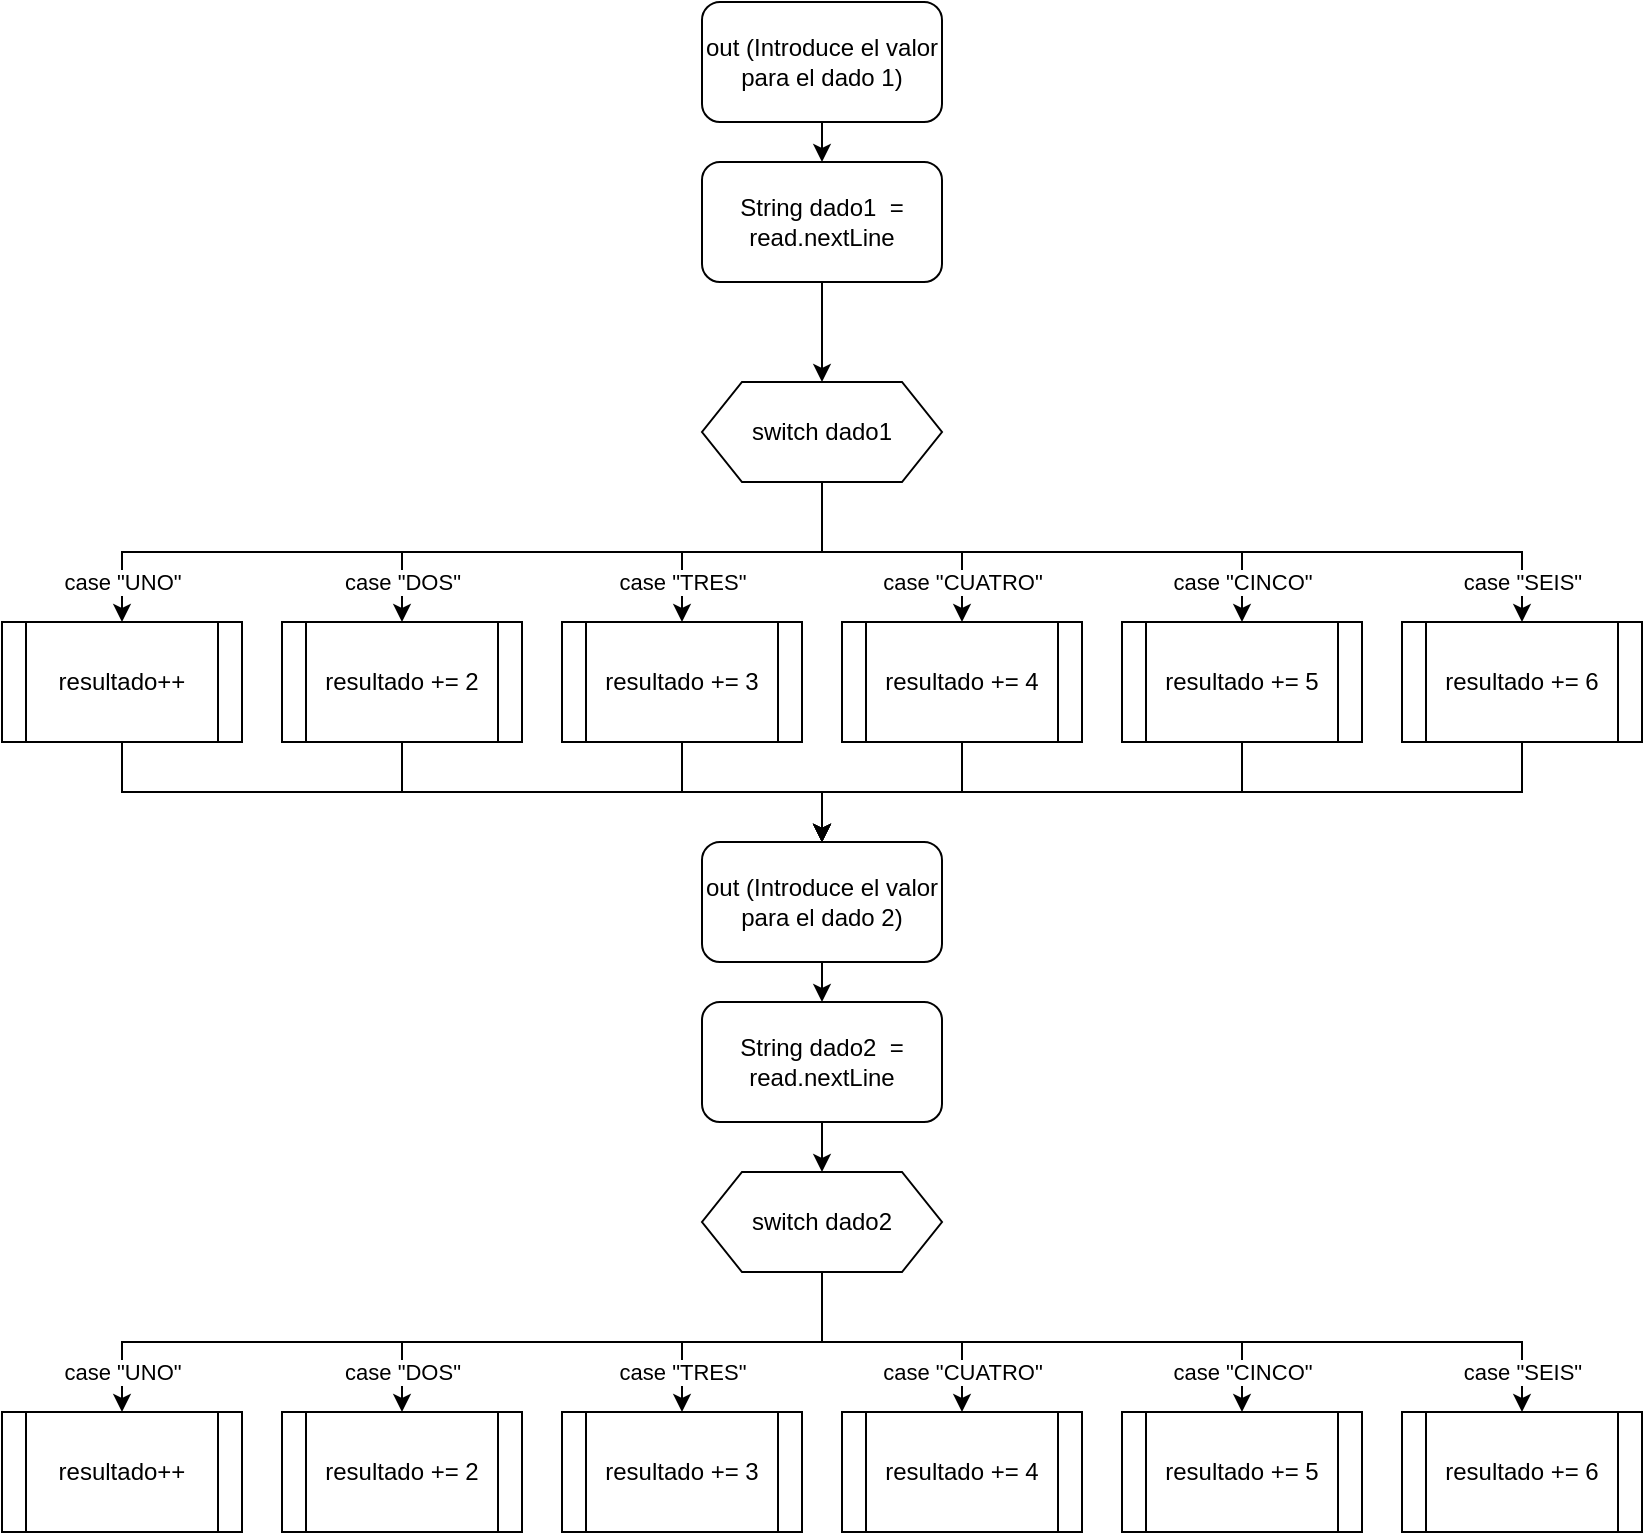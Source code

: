 <mxfile version="20.4.0" type="github">
  <diagram id="C5RBs43oDa-KdzZeNtuy" name="Page-1">
    <mxGraphModel dx="868" dy="460" grid="1" gridSize="10" guides="1" tooltips="1" connect="1" arrows="0" fold="1" page="1" pageScale="1" pageWidth="827" pageHeight="1169" math="0" shadow="0">
      <root>
        <mxCell id="WIyWlLk6GJQsqaUBKTNV-0" />
        <mxCell id="WIyWlLk6GJQsqaUBKTNV-1" parent="WIyWlLk6GJQsqaUBKTNV-0" />
        <mxCell id="MPABOSV00BWpkClz_oib-4" style="edgeStyle=orthogonalEdgeStyle;rounded=0;orthogonalLoop=1;jettySize=auto;html=1;exitX=0.5;exitY=1;exitDx=0;exitDy=0;entryX=0.5;entryY=0;entryDx=0;entryDy=0;" edge="1" parent="WIyWlLk6GJQsqaUBKTNV-1" source="MPABOSV00BWpkClz_oib-0" target="MPABOSV00BWpkClz_oib-3">
          <mxGeometry relative="1" as="geometry" />
        </mxCell>
        <mxCell id="MPABOSV00BWpkClz_oib-0" value="out (Introduce el valor para el dado 1)" style="rounded=1;whiteSpace=wrap;html=1;" vertex="1" parent="WIyWlLk6GJQsqaUBKTNV-1">
          <mxGeometry x="354" width="120" height="60" as="geometry" />
        </mxCell>
        <mxCell id="MPABOSV00BWpkClz_oib-6" style="edgeStyle=orthogonalEdgeStyle;rounded=0;orthogonalLoop=1;jettySize=auto;html=1;exitX=0.5;exitY=1;exitDx=0;exitDy=0;entryX=0.5;entryY=0;entryDx=0;entryDy=0;" edge="1" parent="WIyWlLk6GJQsqaUBKTNV-1" source="MPABOSV00BWpkClz_oib-3" target="MPABOSV00BWpkClz_oib-5">
          <mxGeometry relative="1" as="geometry" />
        </mxCell>
        <mxCell id="MPABOSV00BWpkClz_oib-3" value="String dado1&amp;nbsp; = read.nextLine" style="rounded=1;whiteSpace=wrap;html=1;" vertex="1" parent="WIyWlLk6GJQsqaUBKTNV-1">
          <mxGeometry x="354" y="80" width="120" height="60" as="geometry" />
        </mxCell>
        <mxCell id="MPABOSV00BWpkClz_oib-14" style="edgeStyle=orthogonalEdgeStyle;rounded=0;orthogonalLoop=1;jettySize=auto;html=1;exitX=0.5;exitY=1;exitDx=0;exitDy=0;entryX=0.5;entryY=0;entryDx=0;entryDy=0;" edge="1" parent="WIyWlLk6GJQsqaUBKTNV-1" source="MPABOSV00BWpkClz_oib-5" target="MPABOSV00BWpkClz_oib-10">
          <mxGeometry relative="1" as="geometry" />
        </mxCell>
        <mxCell id="MPABOSV00BWpkClz_oib-15" style="edgeStyle=orthogonalEdgeStyle;rounded=0;orthogonalLoop=1;jettySize=auto;html=1;exitX=0.5;exitY=1;exitDx=0;exitDy=0;entryX=0.5;entryY=0;entryDx=0;entryDy=0;" edge="1" parent="WIyWlLk6GJQsqaUBKTNV-1" source="MPABOSV00BWpkClz_oib-5" target="MPABOSV00BWpkClz_oib-9">
          <mxGeometry relative="1" as="geometry" />
        </mxCell>
        <mxCell id="MPABOSV00BWpkClz_oib-27" value="case &quot;DOS&quot;" style="edgeLabel;html=1;align=center;verticalAlign=middle;resizable=0;points=[];" vertex="1" connectable="0" parent="MPABOSV00BWpkClz_oib-15">
          <mxGeometry x="0.841" relative="1" as="geometry">
            <mxPoint y="2" as="offset" />
          </mxGeometry>
        </mxCell>
        <mxCell id="MPABOSV00BWpkClz_oib-16" style="edgeStyle=orthogonalEdgeStyle;rounded=0;orthogonalLoop=1;jettySize=auto;html=1;exitX=0.5;exitY=1;exitDx=0;exitDy=0;entryX=0.5;entryY=0;entryDx=0;entryDy=0;" edge="1" parent="WIyWlLk6GJQsqaUBKTNV-1" source="MPABOSV00BWpkClz_oib-5" target="MPABOSV00BWpkClz_oib-8">
          <mxGeometry relative="1" as="geometry" />
        </mxCell>
        <mxCell id="MPABOSV00BWpkClz_oib-17" style="edgeStyle=orthogonalEdgeStyle;rounded=0;orthogonalLoop=1;jettySize=auto;html=1;exitX=0.5;exitY=1;exitDx=0;exitDy=0;entryX=0.5;entryY=0;entryDx=0;entryDy=0;" edge="1" parent="WIyWlLk6GJQsqaUBKTNV-1" source="MPABOSV00BWpkClz_oib-5" target="MPABOSV00BWpkClz_oib-11">
          <mxGeometry relative="1" as="geometry" />
        </mxCell>
        <mxCell id="MPABOSV00BWpkClz_oib-18" style="edgeStyle=orthogonalEdgeStyle;rounded=0;orthogonalLoop=1;jettySize=auto;html=1;exitX=0.5;exitY=1;exitDx=0;exitDy=0;entryX=0.5;entryY=0;entryDx=0;entryDy=0;" edge="1" parent="WIyWlLk6GJQsqaUBKTNV-1" source="MPABOSV00BWpkClz_oib-5" target="MPABOSV00BWpkClz_oib-12">
          <mxGeometry relative="1" as="geometry" />
        </mxCell>
        <mxCell id="MPABOSV00BWpkClz_oib-19" style="edgeStyle=orthogonalEdgeStyle;rounded=0;orthogonalLoop=1;jettySize=auto;html=1;exitX=0.5;exitY=1;exitDx=0;exitDy=0;entryX=0.5;entryY=0;entryDx=0;entryDy=0;" edge="1" parent="WIyWlLk6GJQsqaUBKTNV-1" source="MPABOSV00BWpkClz_oib-5" target="MPABOSV00BWpkClz_oib-13">
          <mxGeometry relative="1" as="geometry" />
        </mxCell>
        <mxCell id="MPABOSV00BWpkClz_oib-28" value="case &quot;SEIS&quot;" style="edgeLabel;html=1;align=center;verticalAlign=middle;resizable=0;points=[];" vertex="1" connectable="0" parent="MPABOSV00BWpkClz_oib-19">
          <mxGeometry x="0.88" y="-1" relative="1" as="geometry">
            <mxPoint x="1" y="5" as="offset" />
          </mxGeometry>
        </mxCell>
        <mxCell id="MPABOSV00BWpkClz_oib-5" value="switch dado1" style="shape=hexagon;perimeter=hexagonPerimeter2;whiteSpace=wrap;html=1;fixedSize=1;" vertex="1" parent="WIyWlLk6GJQsqaUBKTNV-1">
          <mxGeometry x="354" y="190" width="120" height="50" as="geometry" />
        </mxCell>
        <mxCell id="MPABOSV00BWpkClz_oib-39" style="edgeStyle=orthogonalEdgeStyle;rounded=0;orthogonalLoop=1;jettySize=auto;html=1;exitX=0.5;exitY=1;exitDx=0;exitDy=0;entryX=0.5;entryY=0;entryDx=0;entryDy=0;" edge="1" parent="WIyWlLk6GJQsqaUBKTNV-1" source="MPABOSV00BWpkClz_oib-8" target="MPABOSV00BWpkClz_oib-33">
          <mxGeometry relative="1" as="geometry" />
        </mxCell>
        <mxCell id="MPABOSV00BWpkClz_oib-8" value="resultado++" style="shape=process;whiteSpace=wrap;html=1;backgroundOutline=1;" vertex="1" parent="WIyWlLk6GJQsqaUBKTNV-1">
          <mxGeometry x="4" y="310" width="120" height="60" as="geometry" />
        </mxCell>
        <mxCell id="MPABOSV00BWpkClz_oib-38" style="edgeStyle=orthogonalEdgeStyle;rounded=0;orthogonalLoop=1;jettySize=auto;html=1;exitX=0.5;exitY=1;exitDx=0;exitDy=0;entryX=0.5;entryY=0;entryDx=0;entryDy=0;" edge="1" parent="WIyWlLk6GJQsqaUBKTNV-1" source="MPABOSV00BWpkClz_oib-9" target="MPABOSV00BWpkClz_oib-33">
          <mxGeometry relative="1" as="geometry" />
        </mxCell>
        <mxCell id="MPABOSV00BWpkClz_oib-9" value="resultado += 2" style="shape=process;whiteSpace=wrap;html=1;backgroundOutline=1;" vertex="1" parent="WIyWlLk6GJQsqaUBKTNV-1">
          <mxGeometry x="144" y="310" width="120" height="60" as="geometry" />
        </mxCell>
        <mxCell id="MPABOSV00BWpkClz_oib-35" style="edgeStyle=orthogonalEdgeStyle;rounded=0;orthogonalLoop=1;jettySize=auto;html=1;exitX=0.5;exitY=1;exitDx=0;exitDy=0;entryX=0.5;entryY=0;entryDx=0;entryDy=0;" edge="1" parent="WIyWlLk6GJQsqaUBKTNV-1" source="MPABOSV00BWpkClz_oib-10" target="MPABOSV00BWpkClz_oib-33">
          <mxGeometry relative="1" as="geometry" />
        </mxCell>
        <mxCell id="MPABOSV00BWpkClz_oib-10" value="resultado += 3" style="shape=process;whiteSpace=wrap;html=1;backgroundOutline=1;" vertex="1" parent="WIyWlLk6GJQsqaUBKTNV-1">
          <mxGeometry x="284" y="310" width="120" height="60" as="geometry" />
        </mxCell>
        <mxCell id="MPABOSV00BWpkClz_oib-34" style="edgeStyle=orthogonalEdgeStyle;rounded=0;orthogonalLoop=1;jettySize=auto;html=1;exitX=0.5;exitY=1;exitDx=0;exitDy=0;entryX=0.5;entryY=0;entryDx=0;entryDy=0;" edge="1" parent="WIyWlLk6GJQsqaUBKTNV-1" source="MPABOSV00BWpkClz_oib-11" target="MPABOSV00BWpkClz_oib-33">
          <mxGeometry relative="1" as="geometry" />
        </mxCell>
        <mxCell id="MPABOSV00BWpkClz_oib-11" value="resultado += 4" style="shape=process;whiteSpace=wrap;html=1;backgroundOutline=1;" vertex="1" parent="WIyWlLk6GJQsqaUBKTNV-1">
          <mxGeometry x="424" y="310" width="120" height="60" as="geometry" />
        </mxCell>
        <mxCell id="MPABOSV00BWpkClz_oib-36" style="edgeStyle=orthogonalEdgeStyle;rounded=0;orthogonalLoop=1;jettySize=auto;html=1;exitX=0.5;exitY=1;exitDx=0;exitDy=0;entryX=0.5;entryY=0;entryDx=0;entryDy=0;" edge="1" parent="WIyWlLk6GJQsqaUBKTNV-1" source="MPABOSV00BWpkClz_oib-12" target="MPABOSV00BWpkClz_oib-33">
          <mxGeometry relative="1" as="geometry" />
        </mxCell>
        <mxCell id="MPABOSV00BWpkClz_oib-12" value="resultado += 5" style="shape=process;whiteSpace=wrap;html=1;backgroundOutline=1;" vertex="1" parent="WIyWlLk6GJQsqaUBKTNV-1">
          <mxGeometry x="564" y="310" width="120" height="60" as="geometry" />
        </mxCell>
        <mxCell id="MPABOSV00BWpkClz_oib-37" style="edgeStyle=orthogonalEdgeStyle;rounded=0;orthogonalLoop=1;jettySize=auto;html=1;exitX=0.5;exitY=1;exitDx=0;exitDy=0;entryX=0.5;entryY=0;entryDx=0;entryDy=0;" edge="1" parent="WIyWlLk6GJQsqaUBKTNV-1" source="MPABOSV00BWpkClz_oib-13" target="MPABOSV00BWpkClz_oib-33">
          <mxGeometry relative="1" as="geometry" />
        </mxCell>
        <mxCell id="MPABOSV00BWpkClz_oib-13" value="resultado += 6" style="shape=process;whiteSpace=wrap;html=1;backgroundOutline=1;" vertex="1" parent="WIyWlLk6GJQsqaUBKTNV-1">
          <mxGeometry x="704" y="310" width="120" height="60" as="geometry" />
        </mxCell>
        <mxCell id="MPABOSV00BWpkClz_oib-29" value="case &quot;CINCO&quot;" style="edgeLabel;html=1;align=center;verticalAlign=middle;resizable=0;points=[];" vertex="1" connectable="0" parent="WIyWlLk6GJQsqaUBKTNV-1">
          <mxGeometry x="624.0" y="290.002" as="geometry" />
        </mxCell>
        <mxCell id="MPABOSV00BWpkClz_oib-30" value="case &quot;CUATRO&quot;" style="edgeLabel;html=1;align=center;verticalAlign=middle;resizable=0;points=[];" vertex="1" connectable="0" parent="WIyWlLk6GJQsqaUBKTNV-1">
          <mxGeometry x="484.0" y="290.002" as="geometry" />
        </mxCell>
        <mxCell id="MPABOSV00BWpkClz_oib-31" value="case &quot;TRES&quot;" style="edgeLabel;html=1;align=center;verticalAlign=middle;resizable=0;points=[];" vertex="1" connectable="0" parent="WIyWlLk6GJQsqaUBKTNV-1">
          <mxGeometry x="344.0" y="290.002" as="geometry" />
        </mxCell>
        <mxCell id="MPABOSV00BWpkClz_oib-32" value="case &quot;UNO&quot;" style="edgeLabel;html=1;align=center;verticalAlign=middle;resizable=0;points=[];" vertex="1" connectable="0" parent="WIyWlLk6GJQsqaUBKTNV-1">
          <mxGeometry x="64.0" y="290.002" as="geometry" />
        </mxCell>
        <mxCell id="MPABOSV00BWpkClz_oib-41" style="edgeStyle=orthogonalEdgeStyle;rounded=0;orthogonalLoop=1;jettySize=auto;html=1;exitX=0.5;exitY=1;exitDx=0;exitDy=0;entryX=0.5;entryY=0;entryDx=0;entryDy=0;" edge="1" parent="WIyWlLk6GJQsqaUBKTNV-1" source="MPABOSV00BWpkClz_oib-33" target="MPABOSV00BWpkClz_oib-40">
          <mxGeometry relative="1" as="geometry" />
        </mxCell>
        <mxCell id="MPABOSV00BWpkClz_oib-33" value="out (Introduce el valor para el dado 2)" style="rounded=1;whiteSpace=wrap;html=1;" vertex="1" parent="WIyWlLk6GJQsqaUBKTNV-1">
          <mxGeometry x="354" y="420" width="120" height="60" as="geometry" />
        </mxCell>
        <mxCell id="MPABOSV00BWpkClz_oib-62" style="edgeStyle=orthogonalEdgeStyle;rounded=0;orthogonalLoop=1;jettySize=auto;html=1;exitX=0.5;exitY=1;exitDx=0;exitDy=0;entryX=0.5;entryY=0;entryDx=0;entryDy=0;" edge="1" parent="WIyWlLk6GJQsqaUBKTNV-1" source="MPABOSV00BWpkClz_oib-40" target="MPABOSV00BWpkClz_oib-50">
          <mxGeometry relative="1" as="geometry" />
        </mxCell>
        <mxCell id="MPABOSV00BWpkClz_oib-40" value="String dado2&amp;nbsp; = read.nextLine" style="rounded=1;whiteSpace=wrap;html=1;" vertex="1" parent="WIyWlLk6GJQsqaUBKTNV-1">
          <mxGeometry x="354" y="500" width="120" height="60" as="geometry" />
        </mxCell>
        <mxCell id="MPABOSV00BWpkClz_oib-42" style="edgeStyle=orthogonalEdgeStyle;rounded=0;orthogonalLoop=1;jettySize=auto;html=1;exitX=0.5;exitY=1;exitDx=0;exitDy=0;entryX=0.5;entryY=0;entryDx=0;entryDy=0;" edge="1" parent="WIyWlLk6GJQsqaUBKTNV-1" source="MPABOSV00BWpkClz_oib-50" target="MPABOSV00BWpkClz_oib-53">
          <mxGeometry relative="1" as="geometry" />
        </mxCell>
        <mxCell id="MPABOSV00BWpkClz_oib-43" style="edgeStyle=orthogonalEdgeStyle;rounded=0;orthogonalLoop=1;jettySize=auto;html=1;exitX=0.5;exitY=1;exitDx=0;exitDy=0;entryX=0.5;entryY=0;entryDx=0;entryDy=0;" edge="1" parent="WIyWlLk6GJQsqaUBKTNV-1" source="MPABOSV00BWpkClz_oib-50" target="MPABOSV00BWpkClz_oib-52">
          <mxGeometry relative="1" as="geometry" />
        </mxCell>
        <mxCell id="MPABOSV00BWpkClz_oib-44" value="case &quot;DOS&quot;" style="edgeLabel;html=1;align=center;verticalAlign=middle;resizable=0;points=[];" vertex="1" connectable="0" parent="MPABOSV00BWpkClz_oib-43">
          <mxGeometry x="0.841" relative="1" as="geometry">
            <mxPoint y="2" as="offset" />
          </mxGeometry>
        </mxCell>
        <mxCell id="MPABOSV00BWpkClz_oib-45" style="edgeStyle=orthogonalEdgeStyle;rounded=0;orthogonalLoop=1;jettySize=auto;html=1;exitX=0.5;exitY=1;exitDx=0;exitDy=0;entryX=0.5;entryY=0;entryDx=0;entryDy=0;" edge="1" parent="WIyWlLk6GJQsqaUBKTNV-1" source="MPABOSV00BWpkClz_oib-50" target="MPABOSV00BWpkClz_oib-51">
          <mxGeometry relative="1" as="geometry" />
        </mxCell>
        <mxCell id="MPABOSV00BWpkClz_oib-46" style="edgeStyle=orthogonalEdgeStyle;rounded=0;orthogonalLoop=1;jettySize=auto;html=1;exitX=0.5;exitY=1;exitDx=0;exitDy=0;entryX=0.5;entryY=0;entryDx=0;entryDy=0;" edge="1" parent="WIyWlLk6GJQsqaUBKTNV-1" source="MPABOSV00BWpkClz_oib-50" target="MPABOSV00BWpkClz_oib-54">
          <mxGeometry relative="1" as="geometry" />
        </mxCell>
        <mxCell id="MPABOSV00BWpkClz_oib-47" style="edgeStyle=orthogonalEdgeStyle;rounded=0;orthogonalLoop=1;jettySize=auto;html=1;exitX=0.5;exitY=1;exitDx=0;exitDy=0;entryX=0.5;entryY=0;entryDx=0;entryDy=0;" edge="1" parent="WIyWlLk6GJQsqaUBKTNV-1" source="MPABOSV00BWpkClz_oib-50" target="MPABOSV00BWpkClz_oib-55">
          <mxGeometry relative="1" as="geometry" />
        </mxCell>
        <mxCell id="MPABOSV00BWpkClz_oib-48" style="edgeStyle=orthogonalEdgeStyle;rounded=0;orthogonalLoop=1;jettySize=auto;html=1;exitX=0.5;exitY=1;exitDx=0;exitDy=0;entryX=0.5;entryY=0;entryDx=0;entryDy=0;" edge="1" parent="WIyWlLk6GJQsqaUBKTNV-1" source="MPABOSV00BWpkClz_oib-50" target="MPABOSV00BWpkClz_oib-56">
          <mxGeometry relative="1" as="geometry" />
        </mxCell>
        <mxCell id="MPABOSV00BWpkClz_oib-49" value="case &quot;SEIS&quot;" style="edgeLabel;html=1;align=center;verticalAlign=middle;resizable=0;points=[];" vertex="1" connectable="0" parent="MPABOSV00BWpkClz_oib-48">
          <mxGeometry x="0.88" y="-1" relative="1" as="geometry">
            <mxPoint x="1" y="5" as="offset" />
          </mxGeometry>
        </mxCell>
        <mxCell id="MPABOSV00BWpkClz_oib-50" value="switch dado2" style="shape=hexagon;perimeter=hexagonPerimeter2;whiteSpace=wrap;html=1;fixedSize=1;" vertex="1" parent="WIyWlLk6GJQsqaUBKTNV-1">
          <mxGeometry x="354" y="585" width="120" height="50" as="geometry" />
        </mxCell>
        <mxCell id="MPABOSV00BWpkClz_oib-51" value="resultado++" style="shape=process;whiteSpace=wrap;html=1;backgroundOutline=1;" vertex="1" parent="WIyWlLk6GJQsqaUBKTNV-1">
          <mxGeometry x="4" y="705" width="120" height="60" as="geometry" />
        </mxCell>
        <mxCell id="MPABOSV00BWpkClz_oib-52" value="resultado += 2" style="shape=process;whiteSpace=wrap;html=1;backgroundOutline=1;" vertex="1" parent="WIyWlLk6GJQsqaUBKTNV-1">
          <mxGeometry x="144" y="705" width="120" height="60" as="geometry" />
        </mxCell>
        <mxCell id="MPABOSV00BWpkClz_oib-53" value="resultado += 3" style="shape=process;whiteSpace=wrap;html=1;backgroundOutline=1;" vertex="1" parent="WIyWlLk6GJQsqaUBKTNV-1">
          <mxGeometry x="284" y="705" width="120" height="60" as="geometry" />
        </mxCell>
        <mxCell id="MPABOSV00BWpkClz_oib-54" value="resultado += 4" style="shape=process;whiteSpace=wrap;html=1;backgroundOutline=1;" vertex="1" parent="WIyWlLk6GJQsqaUBKTNV-1">
          <mxGeometry x="424" y="705" width="120" height="60" as="geometry" />
        </mxCell>
        <mxCell id="MPABOSV00BWpkClz_oib-55" value="resultado += 5" style="shape=process;whiteSpace=wrap;html=1;backgroundOutline=1;" vertex="1" parent="WIyWlLk6GJQsqaUBKTNV-1">
          <mxGeometry x="564" y="705" width="120" height="60" as="geometry" />
        </mxCell>
        <mxCell id="MPABOSV00BWpkClz_oib-56" value="resultado += 6" style="shape=process;whiteSpace=wrap;html=1;backgroundOutline=1;" vertex="1" parent="WIyWlLk6GJQsqaUBKTNV-1">
          <mxGeometry x="704" y="705" width="120" height="60" as="geometry" />
        </mxCell>
        <mxCell id="MPABOSV00BWpkClz_oib-57" value="case &quot;CINCO&quot;" style="edgeLabel;html=1;align=center;verticalAlign=middle;resizable=0;points=[];" vertex="1" connectable="0" parent="WIyWlLk6GJQsqaUBKTNV-1">
          <mxGeometry x="624.0" y="685.002" as="geometry" />
        </mxCell>
        <mxCell id="MPABOSV00BWpkClz_oib-58" value="case &quot;CUATRO&quot;" style="edgeLabel;html=1;align=center;verticalAlign=middle;resizable=0;points=[];" vertex="1" connectable="0" parent="WIyWlLk6GJQsqaUBKTNV-1">
          <mxGeometry x="484.0" y="685.002" as="geometry" />
        </mxCell>
        <mxCell id="MPABOSV00BWpkClz_oib-59" value="case &quot;TRES&quot;" style="edgeLabel;html=1;align=center;verticalAlign=middle;resizable=0;points=[];" vertex="1" connectable="0" parent="WIyWlLk6GJQsqaUBKTNV-1">
          <mxGeometry x="344.0" y="685.002" as="geometry" />
        </mxCell>
        <mxCell id="MPABOSV00BWpkClz_oib-60" value="case &quot;UNO&quot;" style="edgeLabel;html=1;align=center;verticalAlign=middle;resizable=0;points=[];" vertex="1" connectable="0" parent="WIyWlLk6GJQsqaUBKTNV-1">
          <mxGeometry x="64.0" y="685.002" as="geometry" />
        </mxCell>
      </root>
    </mxGraphModel>
  </diagram>
</mxfile>
